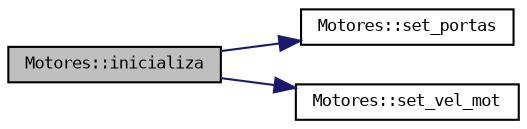 digraph "Motores::inicializa"
{
 // LATEX_PDF_SIZE
  bgcolor="transparent";
  edge [fontname="DejaVuSansMono",fontsize="8",labelfontname="DejaVuSansMono",labelfontsize="8"];
  node [fontname="DejaVuSansMono",fontsize="8",shape=record];
  rankdir="LR";
  Node1 [label="Motores::inicializa",height=0.2,width=0.4,color="black", fillcolor="grey75", style="filled", fontcolor="black",tooltip="configuracao das frequencias PWM que o esc's utilizam."];
  Node1 -> Node2 [color="midnightblue",fontsize="8",style="solid",fontname="DejaVuSansMono"];
  Node2 [label="Motores::set_portas",height=0.2,width=0.4,color="black",URL="$classMotores.html#abd97787aacf452410d0fb21bbe5c9287",tooltip=" "];
  Node1 -> Node3 [color="midnightblue",fontsize="8",style="solid",fontname="DejaVuSansMono"];
  Node3 [label="Motores::set_vel_mot",height=0.2,width=0.4,color="black",URL="$classMotores.html#ac6264dc2b71015a3c9641025151edd4a",tooltip="funcao que muda a velocidade."];
}
